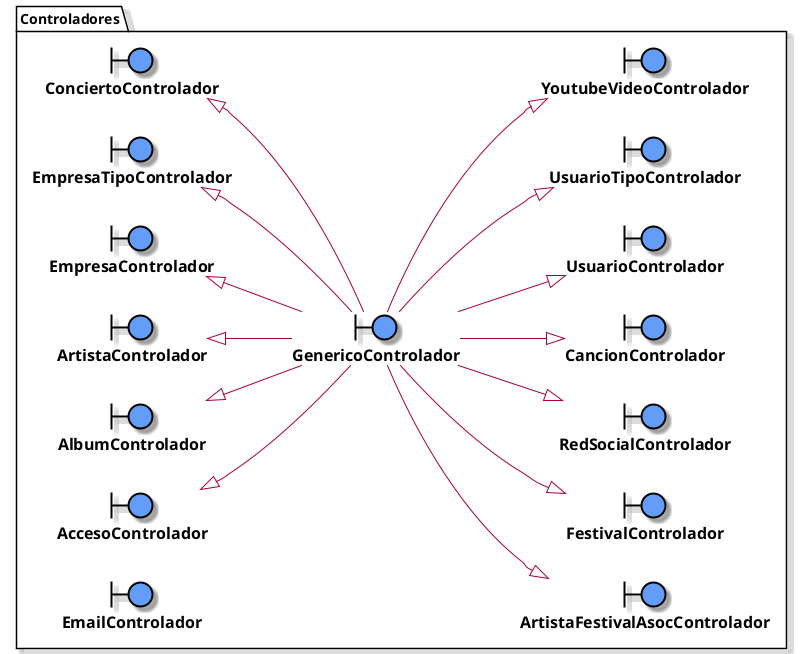 <!--MD5=[93cd1932f4c096576fae441fe88ed719]
@startuml Controlladores

skin rose
skinparam {
    BoundaryBackgroundColor #629EF9
    BoundaryBorderColor black
    BoundaryFontSize 16
    BoundarySize 10
    BoundaryFontStyle bold
}
left to right direction

package Controladores {
    boundary AccesoControlador
    boundary AlbumControlador
    boundary ArtistaControlador
    boundary EmpresaControlador
    boundary EmpresaTipoControlador
    boundary ConciertoControlador
    boundary EmailControlador
    boundary ArtistaFestivalAsocControlador
    boundary FestivalControlador
    boundary RedSocialControlador
    boundary CancionControlador
    boundary UsuarioControlador
    boundary UsuarioTipoControlador
    boundary YoutubeVideoControlador
    boundary GenericoControlador

    GenericoControlador -up-|> AccesoControlador
    GenericoControlador -up-|> AlbumControlador
    GenericoControlador -up-|> ArtistaControlador
    GenericoControlador -up-|> EmpresaControlador
    GenericoControlador -up-|> EmpresaTipoControlador
    GenericoControlador -up-|> ConciertoControlador
    GenericoControlador --|> ArtistaFestivalAsocControlador
    GenericoControlador --|> FestivalControlador
    GenericoControlador --|> RedSocialControlador
    GenericoControlador --|> CancionControlador
    GenericoControlador --|> UsuarioControlador
    GenericoControlador --|> UsuarioTipoControlador
    GenericoControlador --|> YoutubeVideoControlador
}


@enduml
